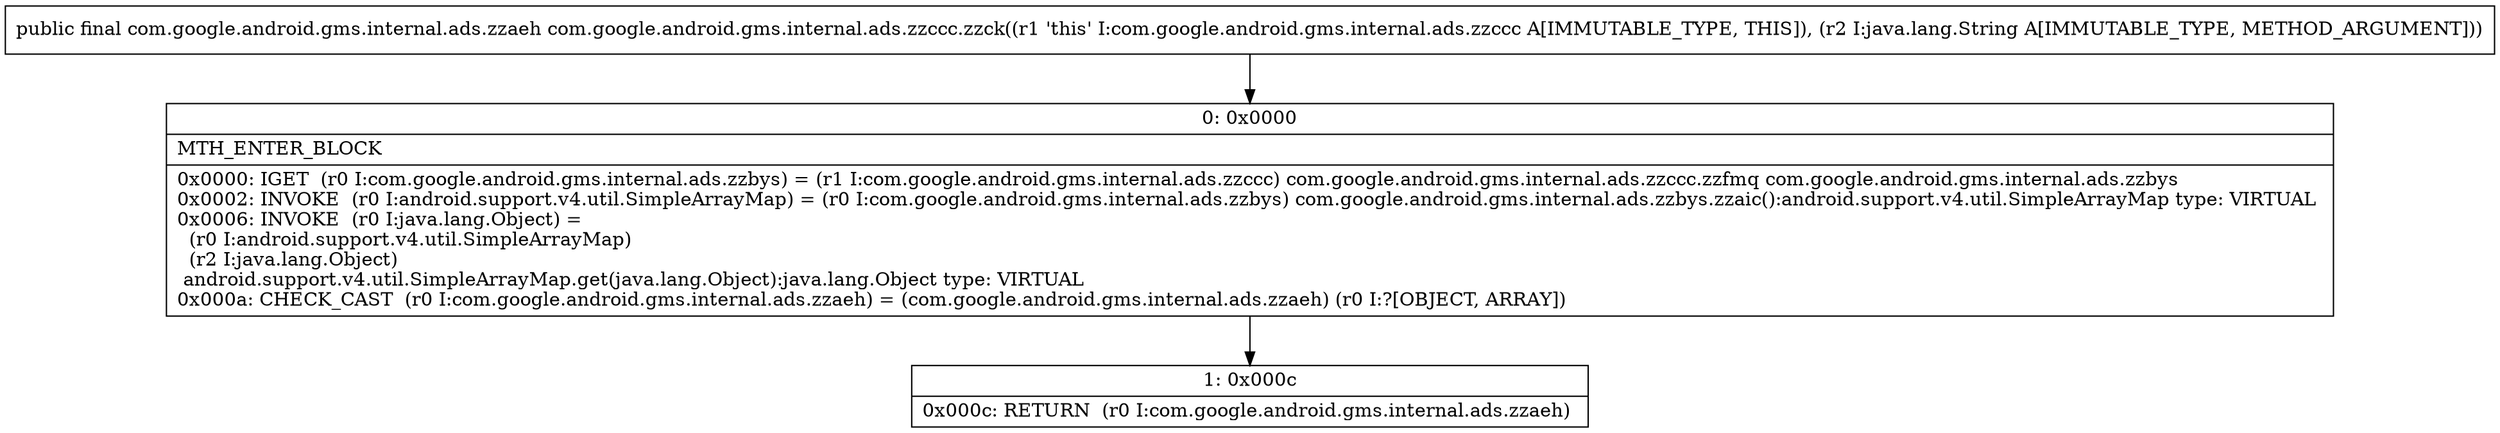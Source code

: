 digraph "CFG forcom.google.android.gms.internal.ads.zzccc.zzck(Ljava\/lang\/String;)Lcom\/google\/android\/gms\/internal\/ads\/zzaeh;" {
Node_0 [shape=record,label="{0\:\ 0x0000|MTH_ENTER_BLOCK\l|0x0000: IGET  (r0 I:com.google.android.gms.internal.ads.zzbys) = (r1 I:com.google.android.gms.internal.ads.zzccc) com.google.android.gms.internal.ads.zzccc.zzfmq com.google.android.gms.internal.ads.zzbys \l0x0002: INVOKE  (r0 I:android.support.v4.util.SimpleArrayMap) = (r0 I:com.google.android.gms.internal.ads.zzbys) com.google.android.gms.internal.ads.zzbys.zzaic():android.support.v4.util.SimpleArrayMap type: VIRTUAL \l0x0006: INVOKE  (r0 I:java.lang.Object) = \l  (r0 I:android.support.v4.util.SimpleArrayMap)\l  (r2 I:java.lang.Object)\l android.support.v4.util.SimpleArrayMap.get(java.lang.Object):java.lang.Object type: VIRTUAL \l0x000a: CHECK_CAST  (r0 I:com.google.android.gms.internal.ads.zzaeh) = (com.google.android.gms.internal.ads.zzaeh) (r0 I:?[OBJECT, ARRAY]) \l}"];
Node_1 [shape=record,label="{1\:\ 0x000c|0x000c: RETURN  (r0 I:com.google.android.gms.internal.ads.zzaeh) \l}"];
MethodNode[shape=record,label="{public final com.google.android.gms.internal.ads.zzaeh com.google.android.gms.internal.ads.zzccc.zzck((r1 'this' I:com.google.android.gms.internal.ads.zzccc A[IMMUTABLE_TYPE, THIS]), (r2 I:java.lang.String A[IMMUTABLE_TYPE, METHOD_ARGUMENT])) }"];
MethodNode -> Node_0;
Node_0 -> Node_1;
}

